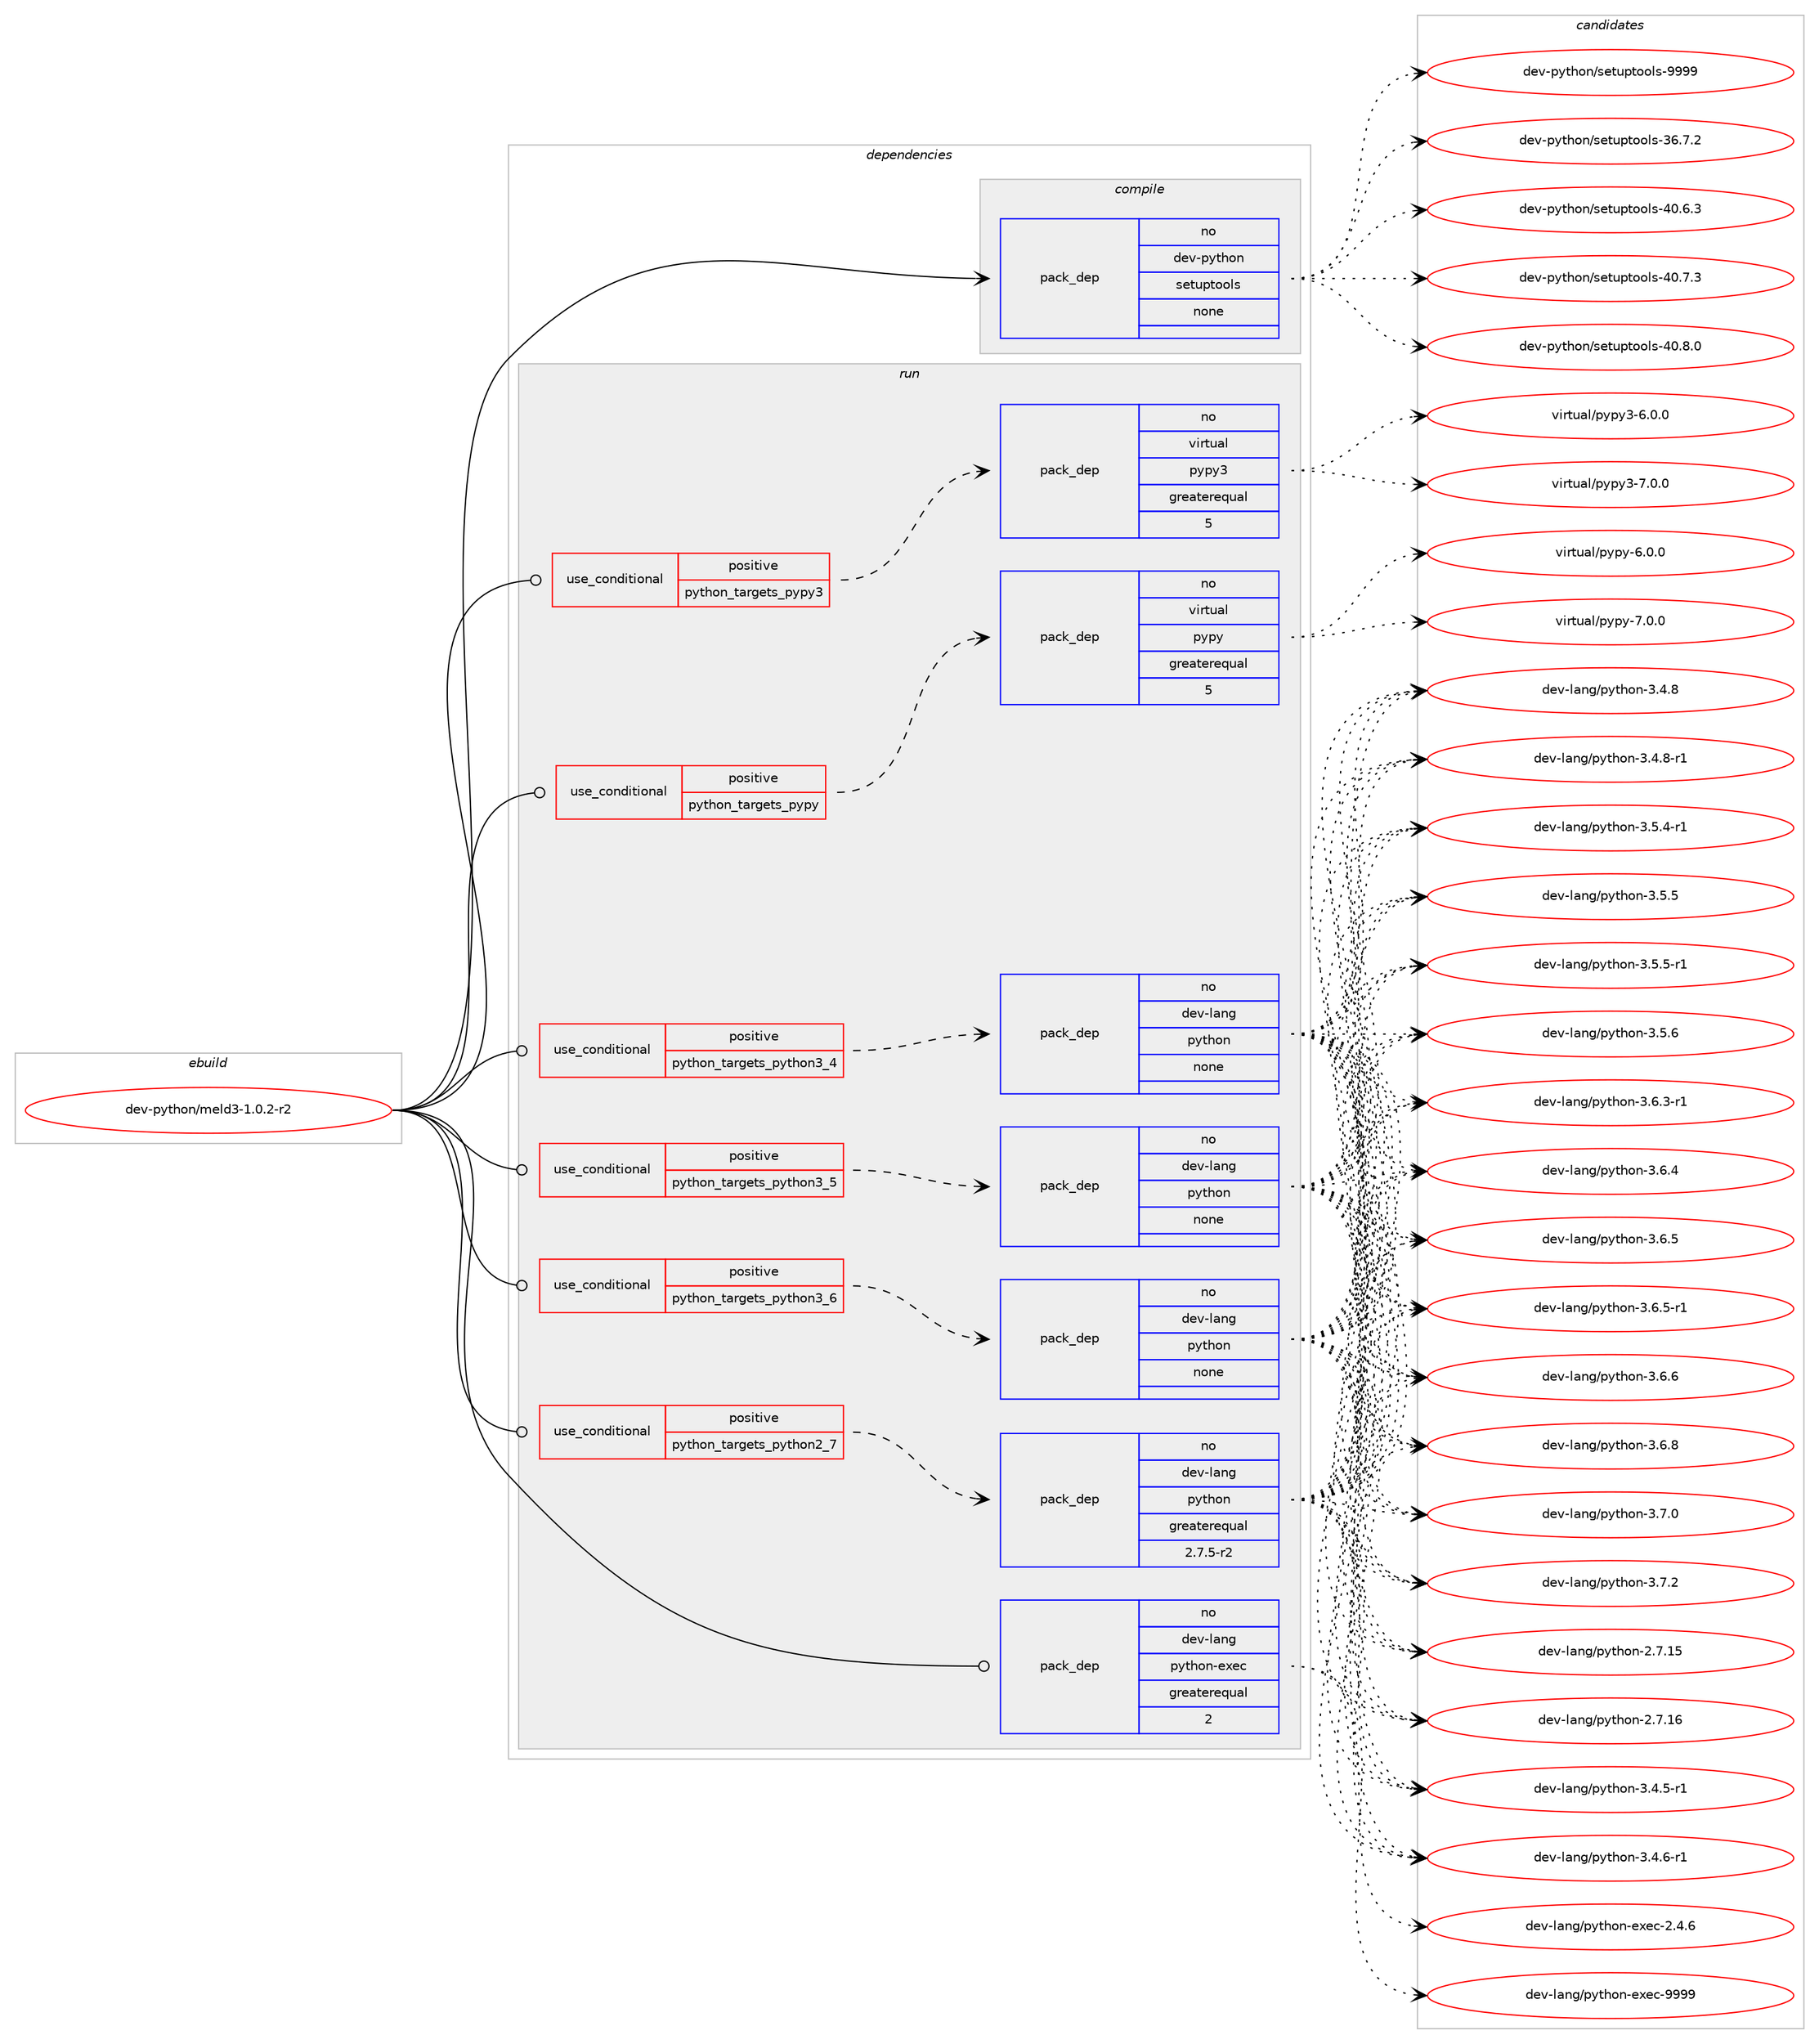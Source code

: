 digraph prolog {

# *************
# Graph options
# *************

newrank=true;
concentrate=true;
compound=true;
graph [rankdir=LR,fontname=Helvetica,fontsize=10,ranksep=1.5];#, ranksep=2.5, nodesep=0.2];
edge  [arrowhead=vee];
node  [fontname=Helvetica,fontsize=10];

# **********
# The ebuild
# **********

subgraph cluster_leftcol {
color=gray;
rank=same;
label=<<i>ebuild</i>>;
id [label="dev-python/meld3-1.0.2-r2", color=red, width=4, href="../dev-python/meld3-1.0.2-r2.svg"];
}

# ****************
# The dependencies
# ****************

subgraph cluster_midcol {
color=gray;
label=<<i>dependencies</i>>;
subgraph cluster_compile {
fillcolor="#eeeeee";
style=filled;
label=<<i>compile</i>>;
subgraph pack1017912 {
dependency1418571 [label=<<TABLE BORDER="0" CELLBORDER="1" CELLSPACING="0" CELLPADDING="4" WIDTH="220"><TR><TD ROWSPAN="6" CELLPADDING="30">pack_dep</TD></TR><TR><TD WIDTH="110">no</TD></TR><TR><TD>dev-python</TD></TR><TR><TD>setuptools</TD></TR><TR><TD>none</TD></TR><TR><TD></TD></TR></TABLE>>, shape=none, color=blue];
}
id:e -> dependency1418571:w [weight=20,style="solid",arrowhead="vee"];
}
subgraph cluster_compileandrun {
fillcolor="#eeeeee";
style=filled;
label=<<i>compile and run</i>>;
}
subgraph cluster_run {
fillcolor="#eeeeee";
style=filled;
label=<<i>run</i>>;
subgraph cond377385 {
dependency1418572 [label=<<TABLE BORDER="0" CELLBORDER="1" CELLSPACING="0" CELLPADDING="4"><TR><TD ROWSPAN="3" CELLPADDING="10">use_conditional</TD></TR><TR><TD>positive</TD></TR><TR><TD>python_targets_pypy</TD></TR></TABLE>>, shape=none, color=red];
subgraph pack1017913 {
dependency1418573 [label=<<TABLE BORDER="0" CELLBORDER="1" CELLSPACING="0" CELLPADDING="4" WIDTH="220"><TR><TD ROWSPAN="6" CELLPADDING="30">pack_dep</TD></TR><TR><TD WIDTH="110">no</TD></TR><TR><TD>virtual</TD></TR><TR><TD>pypy</TD></TR><TR><TD>greaterequal</TD></TR><TR><TD>5</TD></TR></TABLE>>, shape=none, color=blue];
}
dependency1418572:e -> dependency1418573:w [weight=20,style="dashed",arrowhead="vee"];
}
id:e -> dependency1418572:w [weight=20,style="solid",arrowhead="odot"];
subgraph cond377386 {
dependency1418574 [label=<<TABLE BORDER="0" CELLBORDER="1" CELLSPACING="0" CELLPADDING="4"><TR><TD ROWSPAN="3" CELLPADDING="10">use_conditional</TD></TR><TR><TD>positive</TD></TR><TR><TD>python_targets_pypy3</TD></TR></TABLE>>, shape=none, color=red];
subgraph pack1017914 {
dependency1418575 [label=<<TABLE BORDER="0" CELLBORDER="1" CELLSPACING="0" CELLPADDING="4" WIDTH="220"><TR><TD ROWSPAN="6" CELLPADDING="30">pack_dep</TD></TR><TR><TD WIDTH="110">no</TD></TR><TR><TD>virtual</TD></TR><TR><TD>pypy3</TD></TR><TR><TD>greaterequal</TD></TR><TR><TD>5</TD></TR></TABLE>>, shape=none, color=blue];
}
dependency1418574:e -> dependency1418575:w [weight=20,style="dashed",arrowhead="vee"];
}
id:e -> dependency1418574:w [weight=20,style="solid",arrowhead="odot"];
subgraph cond377387 {
dependency1418576 [label=<<TABLE BORDER="0" CELLBORDER="1" CELLSPACING="0" CELLPADDING="4"><TR><TD ROWSPAN="3" CELLPADDING="10">use_conditional</TD></TR><TR><TD>positive</TD></TR><TR><TD>python_targets_python2_7</TD></TR></TABLE>>, shape=none, color=red];
subgraph pack1017915 {
dependency1418577 [label=<<TABLE BORDER="0" CELLBORDER="1" CELLSPACING="0" CELLPADDING="4" WIDTH="220"><TR><TD ROWSPAN="6" CELLPADDING="30">pack_dep</TD></TR><TR><TD WIDTH="110">no</TD></TR><TR><TD>dev-lang</TD></TR><TR><TD>python</TD></TR><TR><TD>greaterequal</TD></TR><TR><TD>2.7.5-r2</TD></TR></TABLE>>, shape=none, color=blue];
}
dependency1418576:e -> dependency1418577:w [weight=20,style="dashed",arrowhead="vee"];
}
id:e -> dependency1418576:w [weight=20,style="solid",arrowhead="odot"];
subgraph cond377388 {
dependency1418578 [label=<<TABLE BORDER="0" CELLBORDER="1" CELLSPACING="0" CELLPADDING="4"><TR><TD ROWSPAN="3" CELLPADDING="10">use_conditional</TD></TR><TR><TD>positive</TD></TR><TR><TD>python_targets_python3_4</TD></TR></TABLE>>, shape=none, color=red];
subgraph pack1017916 {
dependency1418579 [label=<<TABLE BORDER="0" CELLBORDER="1" CELLSPACING="0" CELLPADDING="4" WIDTH="220"><TR><TD ROWSPAN="6" CELLPADDING="30">pack_dep</TD></TR><TR><TD WIDTH="110">no</TD></TR><TR><TD>dev-lang</TD></TR><TR><TD>python</TD></TR><TR><TD>none</TD></TR><TR><TD></TD></TR></TABLE>>, shape=none, color=blue];
}
dependency1418578:e -> dependency1418579:w [weight=20,style="dashed",arrowhead="vee"];
}
id:e -> dependency1418578:w [weight=20,style="solid",arrowhead="odot"];
subgraph cond377389 {
dependency1418580 [label=<<TABLE BORDER="0" CELLBORDER="1" CELLSPACING="0" CELLPADDING="4"><TR><TD ROWSPAN="3" CELLPADDING="10">use_conditional</TD></TR><TR><TD>positive</TD></TR><TR><TD>python_targets_python3_5</TD></TR></TABLE>>, shape=none, color=red];
subgraph pack1017917 {
dependency1418581 [label=<<TABLE BORDER="0" CELLBORDER="1" CELLSPACING="0" CELLPADDING="4" WIDTH="220"><TR><TD ROWSPAN="6" CELLPADDING="30">pack_dep</TD></TR><TR><TD WIDTH="110">no</TD></TR><TR><TD>dev-lang</TD></TR><TR><TD>python</TD></TR><TR><TD>none</TD></TR><TR><TD></TD></TR></TABLE>>, shape=none, color=blue];
}
dependency1418580:e -> dependency1418581:w [weight=20,style="dashed",arrowhead="vee"];
}
id:e -> dependency1418580:w [weight=20,style="solid",arrowhead="odot"];
subgraph cond377390 {
dependency1418582 [label=<<TABLE BORDER="0" CELLBORDER="1" CELLSPACING="0" CELLPADDING="4"><TR><TD ROWSPAN="3" CELLPADDING="10">use_conditional</TD></TR><TR><TD>positive</TD></TR><TR><TD>python_targets_python3_6</TD></TR></TABLE>>, shape=none, color=red];
subgraph pack1017918 {
dependency1418583 [label=<<TABLE BORDER="0" CELLBORDER="1" CELLSPACING="0" CELLPADDING="4" WIDTH="220"><TR><TD ROWSPAN="6" CELLPADDING="30">pack_dep</TD></TR><TR><TD WIDTH="110">no</TD></TR><TR><TD>dev-lang</TD></TR><TR><TD>python</TD></TR><TR><TD>none</TD></TR><TR><TD></TD></TR></TABLE>>, shape=none, color=blue];
}
dependency1418582:e -> dependency1418583:w [weight=20,style="dashed",arrowhead="vee"];
}
id:e -> dependency1418582:w [weight=20,style="solid",arrowhead="odot"];
subgraph pack1017919 {
dependency1418584 [label=<<TABLE BORDER="0" CELLBORDER="1" CELLSPACING="0" CELLPADDING="4" WIDTH="220"><TR><TD ROWSPAN="6" CELLPADDING="30">pack_dep</TD></TR><TR><TD WIDTH="110">no</TD></TR><TR><TD>dev-lang</TD></TR><TR><TD>python-exec</TD></TR><TR><TD>greaterequal</TD></TR><TR><TD>2</TD></TR></TABLE>>, shape=none, color=blue];
}
id:e -> dependency1418584:w [weight=20,style="solid",arrowhead="odot"];
}
}

# **************
# The candidates
# **************

subgraph cluster_choices {
rank=same;
color=gray;
label=<<i>candidates</i>>;

subgraph choice1017912 {
color=black;
nodesep=1;
choice100101118451121211161041111104711510111611711211611111110811545515446554650 [label="dev-python/setuptools-36.7.2", color=red, width=4,href="../dev-python/setuptools-36.7.2.svg"];
choice100101118451121211161041111104711510111611711211611111110811545524846544651 [label="dev-python/setuptools-40.6.3", color=red, width=4,href="../dev-python/setuptools-40.6.3.svg"];
choice100101118451121211161041111104711510111611711211611111110811545524846554651 [label="dev-python/setuptools-40.7.3", color=red, width=4,href="../dev-python/setuptools-40.7.3.svg"];
choice100101118451121211161041111104711510111611711211611111110811545524846564648 [label="dev-python/setuptools-40.8.0", color=red, width=4,href="../dev-python/setuptools-40.8.0.svg"];
choice10010111845112121116104111110471151011161171121161111111081154557575757 [label="dev-python/setuptools-9999", color=red, width=4,href="../dev-python/setuptools-9999.svg"];
dependency1418571:e -> choice100101118451121211161041111104711510111611711211611111110811545515446554650:w [style=dotted,weight="100"];
dependency1418571:e -> choice100101118451121211161041111104711510111611711211611111110811545524846544651:w [style=dotted,weight="100"];
dependency1418571:e -> choice100101118451121211161041111104711510111611711211611111110811545524846554651:w [style=dotted,weight="100"];
dependency1418571:e -> choice100101118451121211161041111104711510111611711211611111110811545524846564648:w [style=dotted,weight="100"];
dependency1418571:e -> choice10010111845112121116104111110471151011161171121161111111081154557575757:w [style=dotted,weight="100"];
}
subgraph choice1017913 {
color=black;
nodesep=1;
choice1181051141161179710847112121112121455446484648 [label="virtual/pypy-6.0.0", color=red, width=4,href="../virtual/pypy-6.0.0.svg"];
choice1181051141161179710847112121112121455546484648 [label="virtual/pypy-7.0.0", color=red, width=4,href="../virtual/pypy-7.0.0.svg"];
dependency1418573:e -> choice1181051141161179710847112121112121455446484648:w [style=dotted,weight="100"];
dependency1418573:e -> choice1181051141161179710847112121112121455546484648:w [style=dotted,weight="100"];
}
subgraph choice1017914 {
color=black;
nodesep=1;
choice118105114116117971084711212111212151455446484648 [label="virtual/pypy3-6.0.0", color=red, width=4,href="../virtual/pypy3-6.0.0.svg"];
choice118105114116117971084711212111212151455546484648 [label="virtual/pypy3-7.0.0", color=red, width=4,href="../virtual/pypy3-7.0.0.svg"];
dependency1418575:e -> choice118105114116117971084711212111212151455446484648:w [style=dotted,weight="100"];
dependency1418575:e -> choice118105114116117971084711212111212151455546484648:w [style=dotted,weight="100"];
}
subgraph choice1017915 {
color=black;
nodesep=1;
choice10010111845108971101034711212111610411111045504655464953 [label="dev-lang/python-2.7.15", color=red, width=4,href="../dev-lang/python-2.7.15.svg"];
choice10010111845108971101034711212111610411111045504655464954 [label="dev-lang/python-2.7.16", color=red, width=4,href="../dev-lang/python-2.7.16.svg"];
choice1001011184510897110103471121211161041111104551465246534511449 [label="dev-lang/python-3.4.5-r1", color=red, width=4,href="../dev-lang/python-3.4.5-r1.svg"];
choice1001011184510897110103471121211161041111104551465246544511449 [label="dev-lang/python-3.4.6-r1", color=red, width=4,href="../dev-lang/python-3.4.6-r1.svg"];
choice100101118451089711010347112121116104111110455146524656 [label="dev-lang/python-3.4.8", color=red, width=4,href="../dev-lang/python-3.4.8.svg"];
choice1001011184510897110103471121211161041111104551465246564511449 [label="dev-lang/python-3.4.8-r1", color=red, width=4,href="../dev-lang/python-3.4.8-r1.svg"];
choice1001011184510897110103471121211161041111104551465346524511449 [label="dev-lang/python-3.5.4-r1", color=red, width=4,href="../dev-lang/python-3.5.4-r1.svg"];
choice100101118451089711010347112121116104111110455146534653 [label="dev-lang/python-3.5.5", color=red, width=4,href="../dev-lang/python-3.5.5.svg"];
choice1001011184510897110103471121211161041111104551465346534511449 [label="dev-lang/python-3.5.5-r1", color=red, width=4,href="../dev-lang/python-3.5.5-r1.svg"];
choice100101118451089711010347112121116104111110455146534654 [label="dev-lang/python-3.5.6", color=red, width=4,href="../dev-lang/python-3.5.6.svg"];
choice1001011184510897110103471121211161041111104551465446514511449 [label="dev-lang/python-3.6.3-r1", color=red, width=4,href="../dev-lang/python-3.6.3-r1.svg"];
choice100101118451089711010347112121116104111110455146544652 [label="dev-lang/python-3.6.4", color=red, width=4,href="../dev-lang/python-3.6.4.svg"];
choice100101118451089711010347112121116104111110455146544653 [label="dev-lang/python-3.6.5", color=red, width=4,href="../dev-lang/python-3.6.5.svg"];
choice1001011184510897110103471121211161041111104551465446534511449 [label="dev-lang/python-3.6.5-r1", color=red, width=4,href="../dev-lang/python-3.6.5-r1.svg"];
choice100101118451089711010347112121116104111110455146544654 [label="dev-lang/python-3.6.6", color=red, width=4,href="../dev-lang/python-3.6.6.svg"];
choice100101118451089711010347112121116104111110455146544656 [label="dev-lang/python-3.6.8", color=red, width=4,href="../dev-lang/python-3.6.8.svg"];
choice100101118451089711010347112121116104111110455146554648 [label="dev-lang/python-3.7.0", color=red, width=4,href="../dev-lang/python-3.7.0.svg"];
choice100101118451089711010347112121116104111110455146554650 [label="dev-lang/python-3.7.2", color=red, width=4,href="../dev-lang/python-3.7.2.svg"];
dependency1418577:e -> choice10010111845108971101034711212111610411111045504655464953:w [style=dotted,weight="100"];
dependency1418577:e -> choice10010111845108971101034711212111610411111045504655464954:w [style=dotted,weight="100"];
dependency1418577:e -> choice1001011184510897110103471121211161041111104551465246534511449:w [style=dotted,weight="100"];
dependency1418577:e -> choice1001011184510897110103471121211161041111104551465246544511449:w [style=dotted,weight="100"];
dependency1418577:e -> choice100101118451089711010347112121116104111110455146524656:w [style=dotted,weight="100"];
dependency1418577:e -> choice1001011184510897110103471121211161041111104551465246564511449:w [style=dotted,weight="100"];
dependency1418577:e -> choice1001011184510897110103471121211161041111104551465346524511449:w [style=dotted,weight="100"];
dependency1418577:e -> choice100101118451089711010347112121116104111110455146534653:w [style=dotted,weight="100"];
dependency1418577:e -> choice1001011184510897110103471121211161041111104551465346534511449:w [style=dotted,weight="100"];
dependency1418577:e -> choice100101118451089711010347112121116104111110455146534654:w [style=dotted,weight="100"];
dependency1418577:e -> choice1001011184510897110103471121211161041111104551465446514511449:w [style=dotted,weight="100"];
dependency1418577:e -> choice100101118451089711010347112121116104111110455146544652:w [style=dotted,weight="100"];
dependency1418577:e -> choice100101118451089711010347112121116104111110455146544653:w [style=dotted,weight="100"];
dependency1418577:e -> choice1001011184510897110103471121211161041111104551465446534511449:w [style=dotted,weight="100"];
dependency1418577:e -> choice100101118451089711010347112121116104111110455146544654:w [style=dotted,weight="100"];
dependency1418577:e -> choice100101118451089711010347112121116104111110455146544656:w [style=dotted,weight="100"];
dependency1418577:e -> choice100101118451089711010347112121116104111110455146554648:w [style=dotted,weight="100"];
dependency1418577:e -> choice100101118451089711010347112121116104111110455146554650:w [style=dotted,weight="100"];
}
subgraph choice1017916 {
color=black;
nodesep=1;
choice10010111845108971101034711212111610411111045504655464953 [label="dev-lang/python-2.7.15", color=red, width=4,href="../dev-lang/python-2.7.15.svg"];
choice10010111845108971101034711212111610411111045504655464954 [label="dev-lang/python-2.7.16", color=red, width=4,href="../dev-lang/python-2.7.16.svg"];
choice1001011184510897110103471121211161041111104551465246534511449 [label="dev-lang/python-3.4.5-r1", color=red, width=4,href="../dev-lang/python-3.4.5-r1.svg"];
choice1001011184510897110103471121211161041111104551465246544511449 [label="dev-lang/python-3.4.6-r1", color=red, width=4,href="../dev-lang/python-3.4.6-r1.svg"];
choice100101118451089711010347112121116104111110455146524656 [label="dev-lang/python-3.4.8", color=red, width=4,href="../dev-lang/python-3.4.8.svg"];
choice1001011184510897110103471121211161041111104551465246564511449 [label="dev-lang/python-3.4.8-r1", color=red, width=4,href="../dev-lang/python-3.4.8-r1.svg"];
choice1001011184510897110103471121211161041111104551465346524511449 [label="dev-lang/python-3.5.4-r1", color=red, width=4,href="../dev-lang/python-3.5.4-r1.svg"];
choice100101118451089711010347112121116104111110455146534653 [label="dev-lang/python-3.5.5", color=red, width=4,href="../dev-lang/python-3.5.5.svg"];
choice1001011184510897110103471121211161041111104551465346534511449 [label="dev-lang/python-3.5.5-r1", color=red, width=4,href="../dev-lang/python-3.5.5-r1.svg"];
choice100101118451089711010347112121116104111110455146534654 [label="dev-lang/python-3.5.6", color=red, width=4,href="../dev-lang/python-3.5.6.svg"];
choice1001011184510897110103471121211161041111104551465446514511449 [label="dev-lang/python-3.6.3-r1", color=red, width=4,href="../dev-lang/python-3.6.3-r1.svg"];
choice100101118451089711010347112121116104111110455146544652 [label="dev-lang/python-3.6.4", color=red, width=4,href="../dev-lang/python-3.6.4.svg"];
choice100101118451089711010347112121116104111110455146544653 [label="dev-lang/python-3.6.5", color=red, width=4,href="../dev-lang/python-3.6.5.svg"];
choice1001011184510897110103471121211161041111104551465446534511449 [label="dev-lang/python-3.6.5-r1", color=red, width=4,href="../dev-lang/python-3.6.5-r1.svg"];
choice100101118451089711010347112121116104111110455146544654 [label="dev-lang/python-3.6.6", color=red, width=4,href="../dev-lang/python-3.6.6.svg"];
choice100101118451089711010347112121116104111110455146544656 [label="dev-lang/python-3.6.8", color=red, width=4,href="../dev-lang/python-3.6.8.svg"];
choice100101118451089711010347112121116104111110455146554648 [label="dev-lang/python-3.7.0", color=red, width=4,href="../dev-lang/python-3.7.0.svg"];
choice100101118451089711010347112121116104111110455146554650 [label="dev-lang/python-3.7.2", color=red, width=4,href="../dev-lang/python-3.7.2.svg"];
dependency1418579:e -> choice10010111845108971101034711212111610411111045504655464953:w [style=dotted,weight="100"];
dependency1418579:e -> choice10010111845108971101034711212111610411111045504655464954:w [style=dotted,weight="100"];
dependency1418579:e -> choice1001011184510897110103471121211161041111104551465246534511449:w [style=dotted,weight="100"];
dependency1418579:e -> choice1001011184510897110103471121211161041111104551465246544511449:w [style=dotted,weight="100"];
dependency1418579:e -> choice100101118451089711010347112121116104111110455146524656:w [style=dotted,weight="100"];
dependency1418579:e -> choice1001011184510897110103471121211161041111104551465246564511449:w [style=dotted,weight="100"];
dependency1418579:e -> choice1001011184510897110103471121211161041111104551465346524511449:w [style=dotted,weight="100"];
dependency1418579:e -> choice100101118451089711010347112121116104111110455146534653:w [style=dotted,weight="100"];
dependency1418579:e -> choice1001011184510897110103471121211161041111104551465346534511449:w [style=dotted,weight="100"];
dependency1418579:e -> choice100101118451089711010347112121116104111110455146534654:w [style=dotted,weight="100"];
dependency1418579:e -> choice1001011184510897110103471121211161041111104551465446514511449:w [style=dotted,weight="100"];
dependency1418579:e -> choice100101118451089711010347112121116104111110455146544652:w [style=dotted,weight="100"];
dependency1418579:e -> choice100101118451089711010347112121116104111110455146544653:w [style=dotted,weight="100"];
dependency1418579:e -> choice1001011184510897110103471121211161041111104551465446534511449:w [style=dotted,weight="100"];
dependency1418579:e -> choice100101118451089711010347112121116104111110455146544654:w [style=dotted,weight="100"];
dependency1418579:e -> choice100101118451089711010347112121116104111110455146544656:w [style=dotted,weight="100"];
dependency1418579:e -> choice100101118451089711010347112121116104111110455146554648:w [style=dotted,weight="100"];
dependency1418579:e -> choice100101118451089711010347112121116104111110455146554650:w [style=dotted,weight="100"];
}
subgraph choice1017917 {
color=black;
nodesep=1;
choice10010111845108971101034711212111610411111045504655464953 [label="dev-lang/python-2.7.15", color=red, width=4,href="../dev-lang/python-2.7.15.svg"];
choice10010111845108971101034711212111610411111045504655464954 [label="dev-lang/python-2.7.16", color=red, width=4,href="../dev-lang/python-2.7.16.svg"];
choice1001011184510897110103471121211161041111104551465246534511449 [label="dev-lang/python-3.4.5-r1", color=red, width=4,href="../dev-lang/python-3.4.5-r1.svg"];
choice1001011184510897110103471121211161041111104551465246544511449 [label="dev-lang/python-3.4.6-r1", color=red, width=4,href="../dev-lang/python-3.4.6-r1.svg"];
choice100101118451089711010347112121116104111110455146524656 [label="dev-lang/python-3.4.8", color=red, width=4,href="../dev-lang/python-3.4.8.svg"];
choice1001011184510897110103471121211161041111104551465246564511449 [label="dev-lang/python-3.4.8-r1", color=red, width=4,href="../dev-lang/python-3.4.8-r1.svg"];
choice1001011184510897110103471121211161041111104551465346524511449 [label="dev-lang/python-3.5.4-r1", color=red, width=4,href="../dev-lang/python-3.5.4-r1.svg"];
choice100101118451089711010347112121116104111110455146534653 [label="dev-lang/python-3.5.5", color=red, width=4,href="../dev-lang/python-3.5.5.svg"];
choice1001011184510897110103471121211161041111104551465346534511449 [label="dev-lang/python-3.5.5-r1", color=red, width=4,href="../dev-lang/python-3.5.5-r1.svg"];
choice100101118451089711010347112121116104111110455146534654 [label="dev-lang/python-3.5.6", color=red, width=4,href="../dev-lang/python-3.5.6.svg"];
choice1001011184510897110103471121211161041111104551465446514511449 [label="dev-lang/python-3.6.3-r1", color=red, width=4,href="../dev-lang/python-3.6.3-r1.svg"];
choice100101118451089711010347112121116104111110455146544652 [label="dev-lang/python-3.6.4", color=red, width=4,href="../dev-lang/python-3.6.4.svg"];
choice100101118451089711010347112121116104111110455146544653 [label="dev-lang/python-3.6.5", color=red, width=4,href="../dev-lang/python-3.6.5.svg"];
choice1001011184510897110103471121211161041111104551465446534511449 [label="dev-lang/python-3.6.5-r1", color=red, width=4,href="../dev-lang/python-3.6.5-r1.svg"];
choice100101118451089711010347112121116104111110455146544654 [label="dev-lang/python-3.6.6", color=red, width=4,href="../dev-lang/python-3.6.6.svg"];
choice100101118451089711010347112121116104111110455146544656 [label="dev-lang/python-3.6.8", color=red, width=4,href="../dev-lang/python-3.6.8.svg"];
choice100101118451089711010347112121116104111110455146554648 [label="dev-lang/python-3.7.0", color=red, width=4,href="../dev-lang/python-3.7.0.svg"];
choice100101118451089711010347112121116104111110455146554650 [label="dev-lang/python-3.7.2", color=red, width=4,href="../dev-lang/python-3.7.2.svg"];
dependency1418581:e -> choice10010111845108971101034711212111610411111045504655464953:w [style=dotted,weight="100"];
dependency1418581:e -> choice10010111845108971101034711212111610411111045504655464954:w [style=dotted,weight="100"];
dependency1418581:e -> choice1001011184510897110103471121211161041111104551465246534511449:w [style=dotted,weight="100"];
dependency1418581:e -> choice1001011184510897110103471121211161041111104551465246544511449:w [style=dotted,weight="100"];
dependency1418581:e -> choice100101118451089711010347112121116104111110455146524656:w [style=dotted,weight="100"];
dependency1418581:e -> choice1001011184510897110103471121211161041111104551465246564511449:w [style=dotted,weight="100"];
dependency1418581:e -> choice1001011184510897110103471121211161041111104551465346524511449:w [style=dotted,weight="100"];
dependency1418581:e -> choice100101118451089711010347112121116104111110455146534653:w [style=dotted,weight="100"];
dependency1418581:e -> choice1001011184510897110103471121211161041111104551465346534511449:w [style=dotted,weight="100"];
dependency1418581:e -> choice100101118451089711010347112121116104111110455146534654:w [style=dotted,weight="100"];
dependency1418581:e -> choice1001011184510897110103471121211161041111104551465446514511449:w [style=dotted,weight="100"];
dependency1418581:e -> choice100101118451089711010347112121116104111110455146544652:w [style=dotted,weight="100"];
dependency1418581:e -> choice100101118451089711010347112121116104111110455146544653:w [style=dotted,weight="100"];
dependency1418581:e -> choice1001011184510897110103471121211161041111104551465446534511449:w [style=dotted,weight="100"];
dependency1418581:e -> choice100101118451089711010347112121116104111110455146544654:w [style=dotted,weight="100"];
dependency1418581:e -> choice100101118451089711010347112121116104111110455146544656:w [style=dotted,weight="100"];
dependency1418581:e -> choice100101118451089711010347112121116104111110455146554648:w [style=dotted,weight="100"];
dependency1418581:e -> choice100101118451089711010347112121116104111110455146554650:w [style=dotted,weight="100"];
}
subgraph choice1017918 {
color=black;
nodesep=1;
choice10010111845108971101034711212111610411111045504655464953 [label="dev-lang/python-2.7.15", color=red, width=4,href="../dev-lang/python-2.7.15.svg"];
choice10010111845108971101034711212111610411111045504655464954 [label="dev-lang/python-2.7.16", color=red, width=4,href="../dev-lang/python-2.7.16.svg"];
choice1001011184510897110103471121211161041111104551465246534511449 [label="dev-lang/python-3.4.5-r1", color=red, width=4,href="../dev-lang/python-3.4.5-r1.svg"];
choice1001011184510897110103471121211161041111104551465246544511449 [label="dev-lang/python-3.4.6-r1", color=red, width=4,href="../dev-lang/python-3.4.6-r1.svg"];
choice100101118451089711010347112121116104111110455146524656 [label="dev-lang/python-3.4.8", color=red, width=4,href="../dev-lang/python-3.4.8.svg"];
choice1001011184510897110103471121211161041111104551465246564511449 [label="dev-lang/python-3.4.8-r1", color=red, width=4,href="../dev-lang/python-3.4.8-r1.svg"];
choice1001011184510897110103471121211161041111104551465346524511449 [label="dev-lang/python-3.5.4-r1", color=red, width=4,href="../dev-lang/python-3.5.4-r1.svg"];
choice100101118451089711010347112121116104111110455146534653 [label="dev-lang/python-3.5.5", color=red, width=4,href="../dev-lang/python-3.5.5.svg"];
choice1001011184510897110103471121211161041111104551465346534511449 [label="dev-lang/python-3.5.5-r1", color=red, width=4,href="../dev-lang/python-3.5.5-r1.svg"];
choice100101118451089711010347112121116104111110455146534654 [label="dev-lang/python-3.5.6", color=red, width=4,href="../dev-lang/python-3.5.6.svg"];
choice1001011184510897110103471121211161041111104551465446514511449 [label="dev-lang/python-3.6.3-r1", color=red, width=4,href="../dev-lang/python-3.6.3-r1.svg"];
choice100101118451089711010347112121116104111110455146544652 [label="dev-lang/python-3.6.4", color=red, width=4,href="../dev-lang/python-3.6.4.svg"];
choice100101118451089711010347112121116104111110455146544653 [label="dev-lang/python-3.6.5", color=red, width=4,href="../dev-lang/python-3.6.5.svg"];
choice1001011184510897110103471121211161041111104551465446534511449 [label="dev-lang/python-3.6.5-r1", color=red, width=4,href="../dev-lang/python-3.6.5-r1.svg"];
choice100101118451089711010347112121116104111110455146544654 [label="dev-lang/python-3.6.6", color=red, width=4,href="../dev-lang/python-3.6.6.svg"];
choice100101118451089711010347112121116104111110455146544656 [label="dev-lang/python-3.6.8", color=red, width=4,href="../dev-lang/python-3.6.8.svg"];
choice100101118451089711010347112121116104111110455146554648 [label="dev-lang/python-3.7.0", color=red, width=4,href="../dev-lang/python-3.7.0.svg"];
choice100101118451089711010347112121116104111110455146554650 [label="dev-lang/python-3.7.2", color=red, width=4,href="../dev-lang/python-3.7.2.svg"];
dependency1418583:e -> choice10010111845108971101034711212111610411111045504655464953:w [style=dotted,weight="100"];
dependency1418583:e -> choice10010111845108971101034711212111610411111045504655464954:w [style=dotted,weight="100"];
dependency1418583:e -> choice1001011184510897110103471121211161041111104551465246534511449:w [style=dotted,weight="100"];
dependency1418583:e -> choice1001011184510897110103471121211161041111104551465246544511449:w [style=dotted,weight="100"];
dependency1418583:e -> choice100101118451089711010347112121116104111110455146524656:w [style=dotted,weight="100"];
dependency1418583:e -> choice1001011184510897110103471121211161041111104551465246564511449:w [style=dotted,weight="100"];
dependency1418583:e -> choice1001011184510897110103471121211161041111104551465346524511449:w [style=dotted,weight="100"];
dependency1418583:e -> choice100101118451089711010347112121116104111110455146534653:w [style=dotted,weight="100"];
dependency1418583:e -> choice1001011184510897110103471121211161041111104551465346534511449:w [style=dotted,weight="100"];
dependency1418583:e -> choice100101118451089711010347112121116104111110455146534654:w [style=dotted,weight="100"];
dependency1418583:e -> choice1001011184510897110103471121211161041111104551465446514511449:w [style=dotted,weight="100"];
dependency1418583:e -> choice100101118451089711010347112121116104111110455146544652:w [style=dotted,weight="100"];
dependency1418583:e -> choice100101118451089711010347112121116104111110455146544653:w [style=dotted,weight="100"];
dependency1418583:e -> choice1001011184510897110103471121211161041111104551465446534511449:w [style=dotted,weight="100"];
dependency1418583:e -> choice100101118451089711010347112121116104111110455146544654:w [style=dotted,weight="100"];
dependency1418583:e -> choice100101118451089711010347112121116104111110455146544656:w [style=dotted,weight="100"];
dependency1418583:e -> choice100101118451089711010347112121116104111110455146554648:w [style=dotted,weight="100"];
dependency1418583:e -> choice100101118451089711010347112121116104111110455146554650:w [style=dotted,weight="100"];
}
subgraph choice1017919 {
color=black;
nodesep=1;
choice1001011184510897110103471121211161041111104510112010199455046524654 [label="dev-lang/python-exec-2.4.6", color=red, width=4,href="../dev-lang/python-exec-2.4.6.svg"];
choice10010111845108971101034711212111610411111045101120101994557575757 [label="dev-lang/python-exec-9999", color=red, width=4,href="../dev-lang/python-exec-9999.svg"];
dependency1418584:e -> choice1001011184510897110103471121211161041111104510112010199455046524654:w [style=dotted,weight="100"];
dependency1418584:e -> choice10010111845108971101034711212111610411111045101120101994557575757:w [style=dotted,weight="100"];
}
}

}
